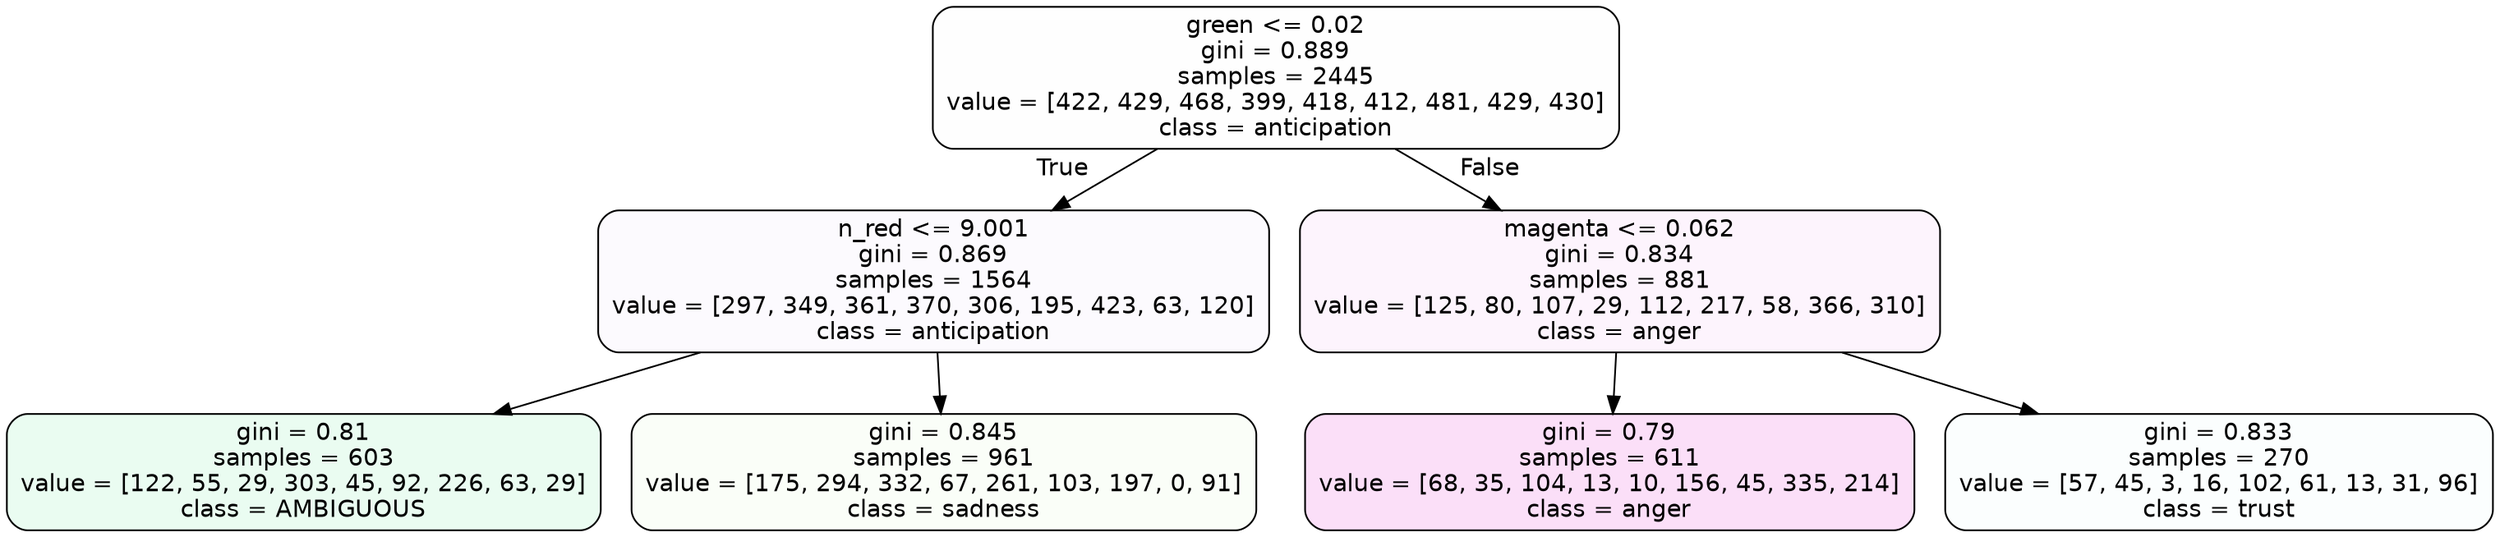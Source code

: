 digraph Tree {
node [shape=box, style="filled, rounded", color="black", fontname=helvetica] ;
edge [fontname=helvetica] ;
0 [label="green <= 0.02\ngini = 0.889\nsamples = 2445\nvalue = [422, 429, 468, 399, 418, 412, 481, 429, 430]\nclass = anticipation", fillcolor="#8139e501"] ;
1 [label="n_red <= 9.001\ngini = 0.869\nsamples = 1564\nvalue = [297, 349, 361, 370, 306, 195, 423, 63, 120]\nclass = anticipation", fillcolor="#8139e506"] ;
0 -> 1 [labeldistance=2.5, labelangle=45, headlabel="True"] ;
2 [label="gini = 0.81\nsamples = 603\nvalue = [122, 55, 29, 303, 45, 92, 226, 63, 29]\nclass = AMBIGUOUS", fillcolor="#39e5811b"] ;
1 -> 2 ;
3 [label="gini = 0.845\nsamples = 961\nvalue = [175, 294, 332, 67, 261, 103, 197, 0, 91]\nclass = sadness", fillcolor="#64e53908"] ;
1 -> 3 ;
4 [label="magenta <= 0.062\ngini = 0.834\nsamples = 881\nvalue = [125, 80, 107, 29, 112, 217, 58, 366, 310]\nclass = anger", fillcolor="#e539d70d"] ;
0 -> 4 [labeldistance=2.5, labelangle=-45, headlabel="False"] ;
5 [label="gini = 0.79\nsamples = 611\nvalue = [68, 35, 104, 13, 10, 156, 45, 335, 214]\nclass = anger", fillcolor="#e539d728"] ;
4 -> 5 ;
6 [label="gini = 0.833\nsamples = 270\nvalue = [57, 45, 3, 16, 102, 61, 13, 31, 96]\nclass = trust", fillcolor="#39d7e505"] ;
4 -> 6 ;
}